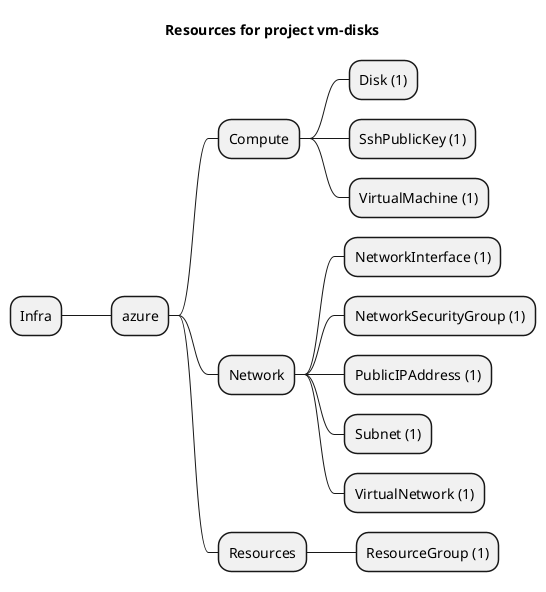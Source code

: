 @startmindmap
title Resources for project vm-disks
skinparam monochrome true
+ Infra
++ azure
+++ Compute
++++ Disk (1)
++++ SshPublicKey (1)
++++ VirtualMachine (1)
+++ Network
++++ NetworkInterface (1)
++++ NetworkSecurityGroup (1)
++++ PublicIPAddress (1)
++++ Subnet (1)
++++ VirtualNetwork (1)
+++ Resources
++++ ResourceGroup (1)
@endmindmap